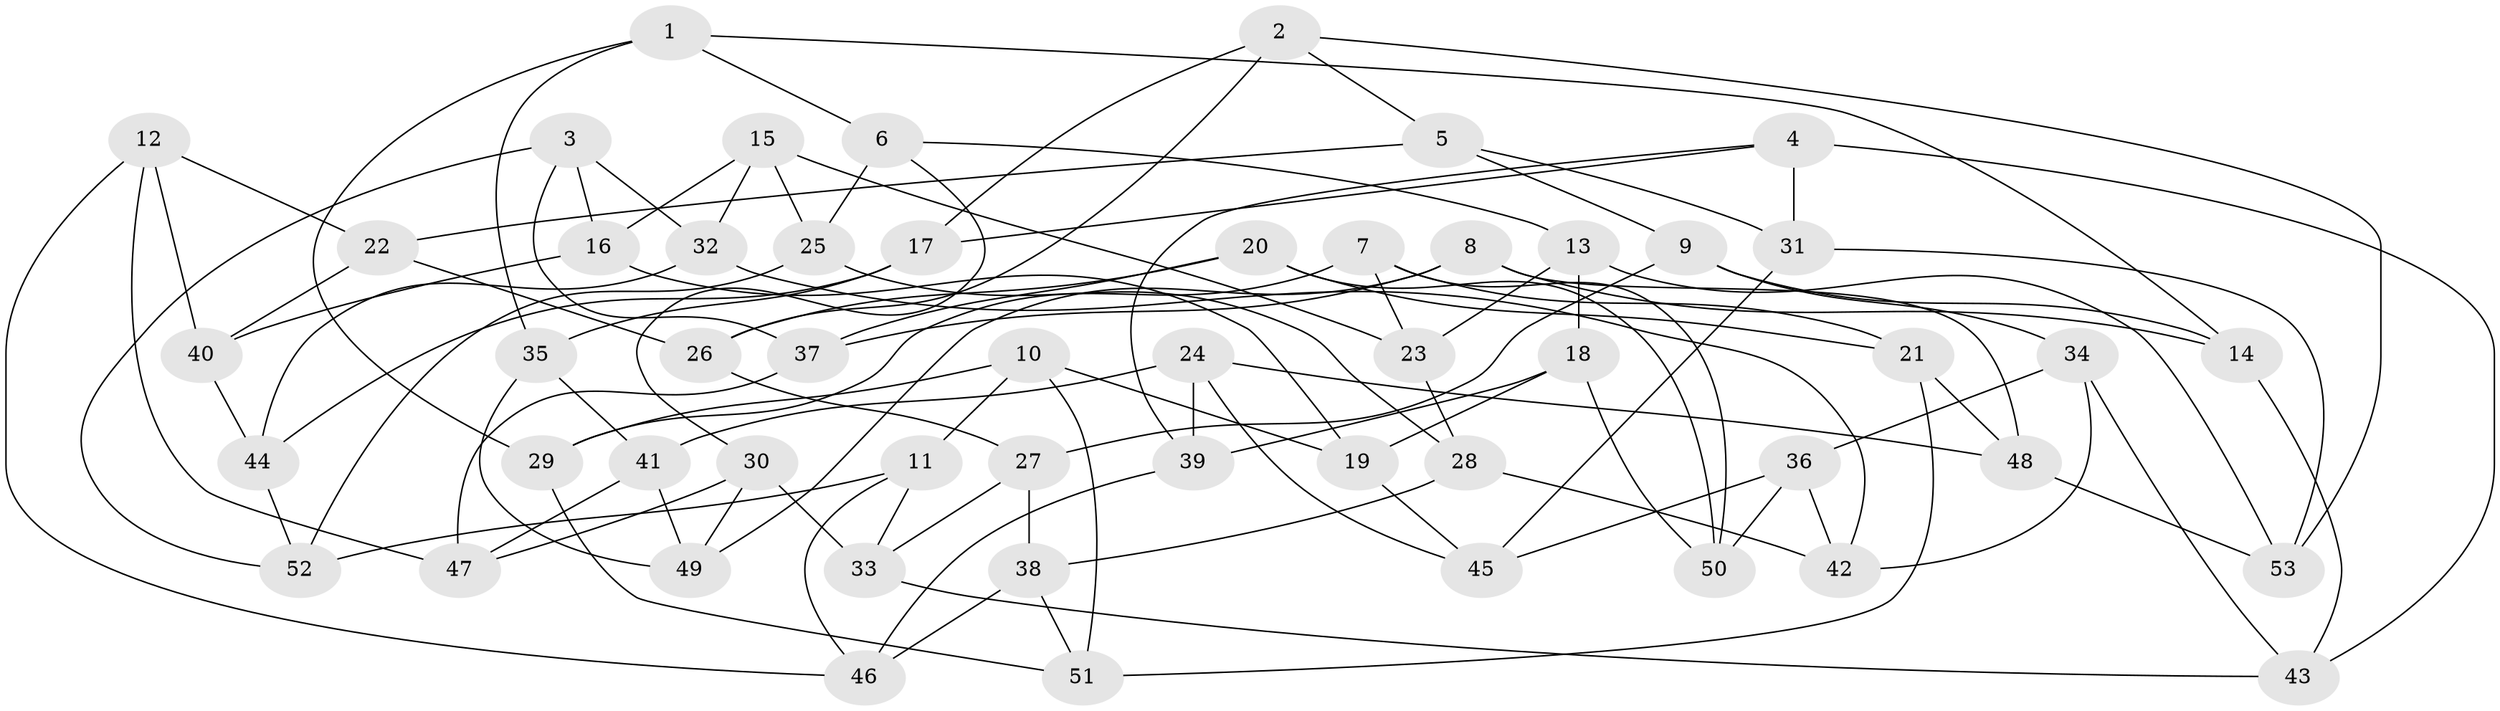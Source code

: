 // Generated by graph-tools (version 1.1) at 2025/50/03/09/25 03:50:47]
// undirected, 53 vertices, 106 edges
graph export_dot {
graph [start="1"]
  node [color=gray90,style=filled];
  1;
  2;
  3;
  4;
  5;
  6;
  7;
  8;
  9;
  10;
  11;
  12;
  13;
  14;
  15;
  16;
  17;
  18;
  19;
  20;
  21;
  22;
  23;
  24;
  25;
  26;
  27;
  28;
  29;
  30;
  31;
  32;
  33;
  34;
  35;
  36;
  37;
  38;
  39;
  40;
  41;
  42;
  43;
  44;
  45;
  46;
  47;
  48;
  49;
  50;
  51;
  52;
  53;
  1 -- 14;
  1 -- 29;
  1 -- 35;
  1 -- 6;
  2 -- 53;
  2 -- 5;
  2 -- 17;
  2 -- 26;
  3 -- 16;
  3 -- 32;
  3 -- 52;
  3 -- 37;
  4 -- 17;
  4 -- 43;
  4 -- 39;
  4 -- 31;
  5 -- 9;
  5 -- 22;
  5 -- 31;
  6 -- 13;
  6 -- 30;
  6 -- 25;
  7 -- 29;
  7 -- 21;
  7 -- 23;
  7 -- 50;
  8 -- 48;
  8 -- 37;
  8 -- 49;
  8 -- 14;
  9 -- 27;
  9 -- 14;
  9 -- 34;
  10 -- 19;
  10 -- 11;
  10 -- 51;
  10 -- 29;
  11 -- 52;
  11 -- 33;
  11 -- 46;
  12 -- 22;
  12 -- 46;
  12 -- 47;
  12 -- 40;
  13 -- 18;
  13 -- 53;
  13 -- 23;
  14 -- 43;
  15 -- 25;
  15 -- 16;
  15 -- 23;
  15 -- 32;
  16 -- 40;
  16 -- 19;
  17 -- 35;
  17 -- 44;
  18 -- 50;
  18 -- 39;
  18 -- 19;
  19 -- 45;
  20 -- 37;
  20 -- 50;
  20 -- 21;
  20 -- 26;
  21 -- 51;
  21 -- 48;
  22 -- 40;
  22 -- 26;
  23 -- 28;
  24 -- 39;
  24 -- 41;
  24 -- 45;
  24 -- 48;
  25 -- 28;
  25 -- 52;
  26 -- 27;
  27 -- 33;
  27 -- 38;
  28 -- 42;
  28 -- 38;
  29 -- 51;
  30 -- 49;
  30 -- 47;
  30 -- 33;
  31 -- 53;
  31 -- 45;
  32 -- 42;
  32 -- 44;
  33 -- 43;
  34 -- 36;
  34 -- 43;
  34 -- 42;
  35 -- 49;
  35 -- 41;
  36 -- 50;
  36 -- 45;
  36 -- 42;
  37 -- 47;
  38 -- 46;
  38 -- 51;
  39 -- 46;
  40 -- 44;
  41 -- 49;
  41 -- 47;
  44 -- 52;
  48 -- 53;
}
